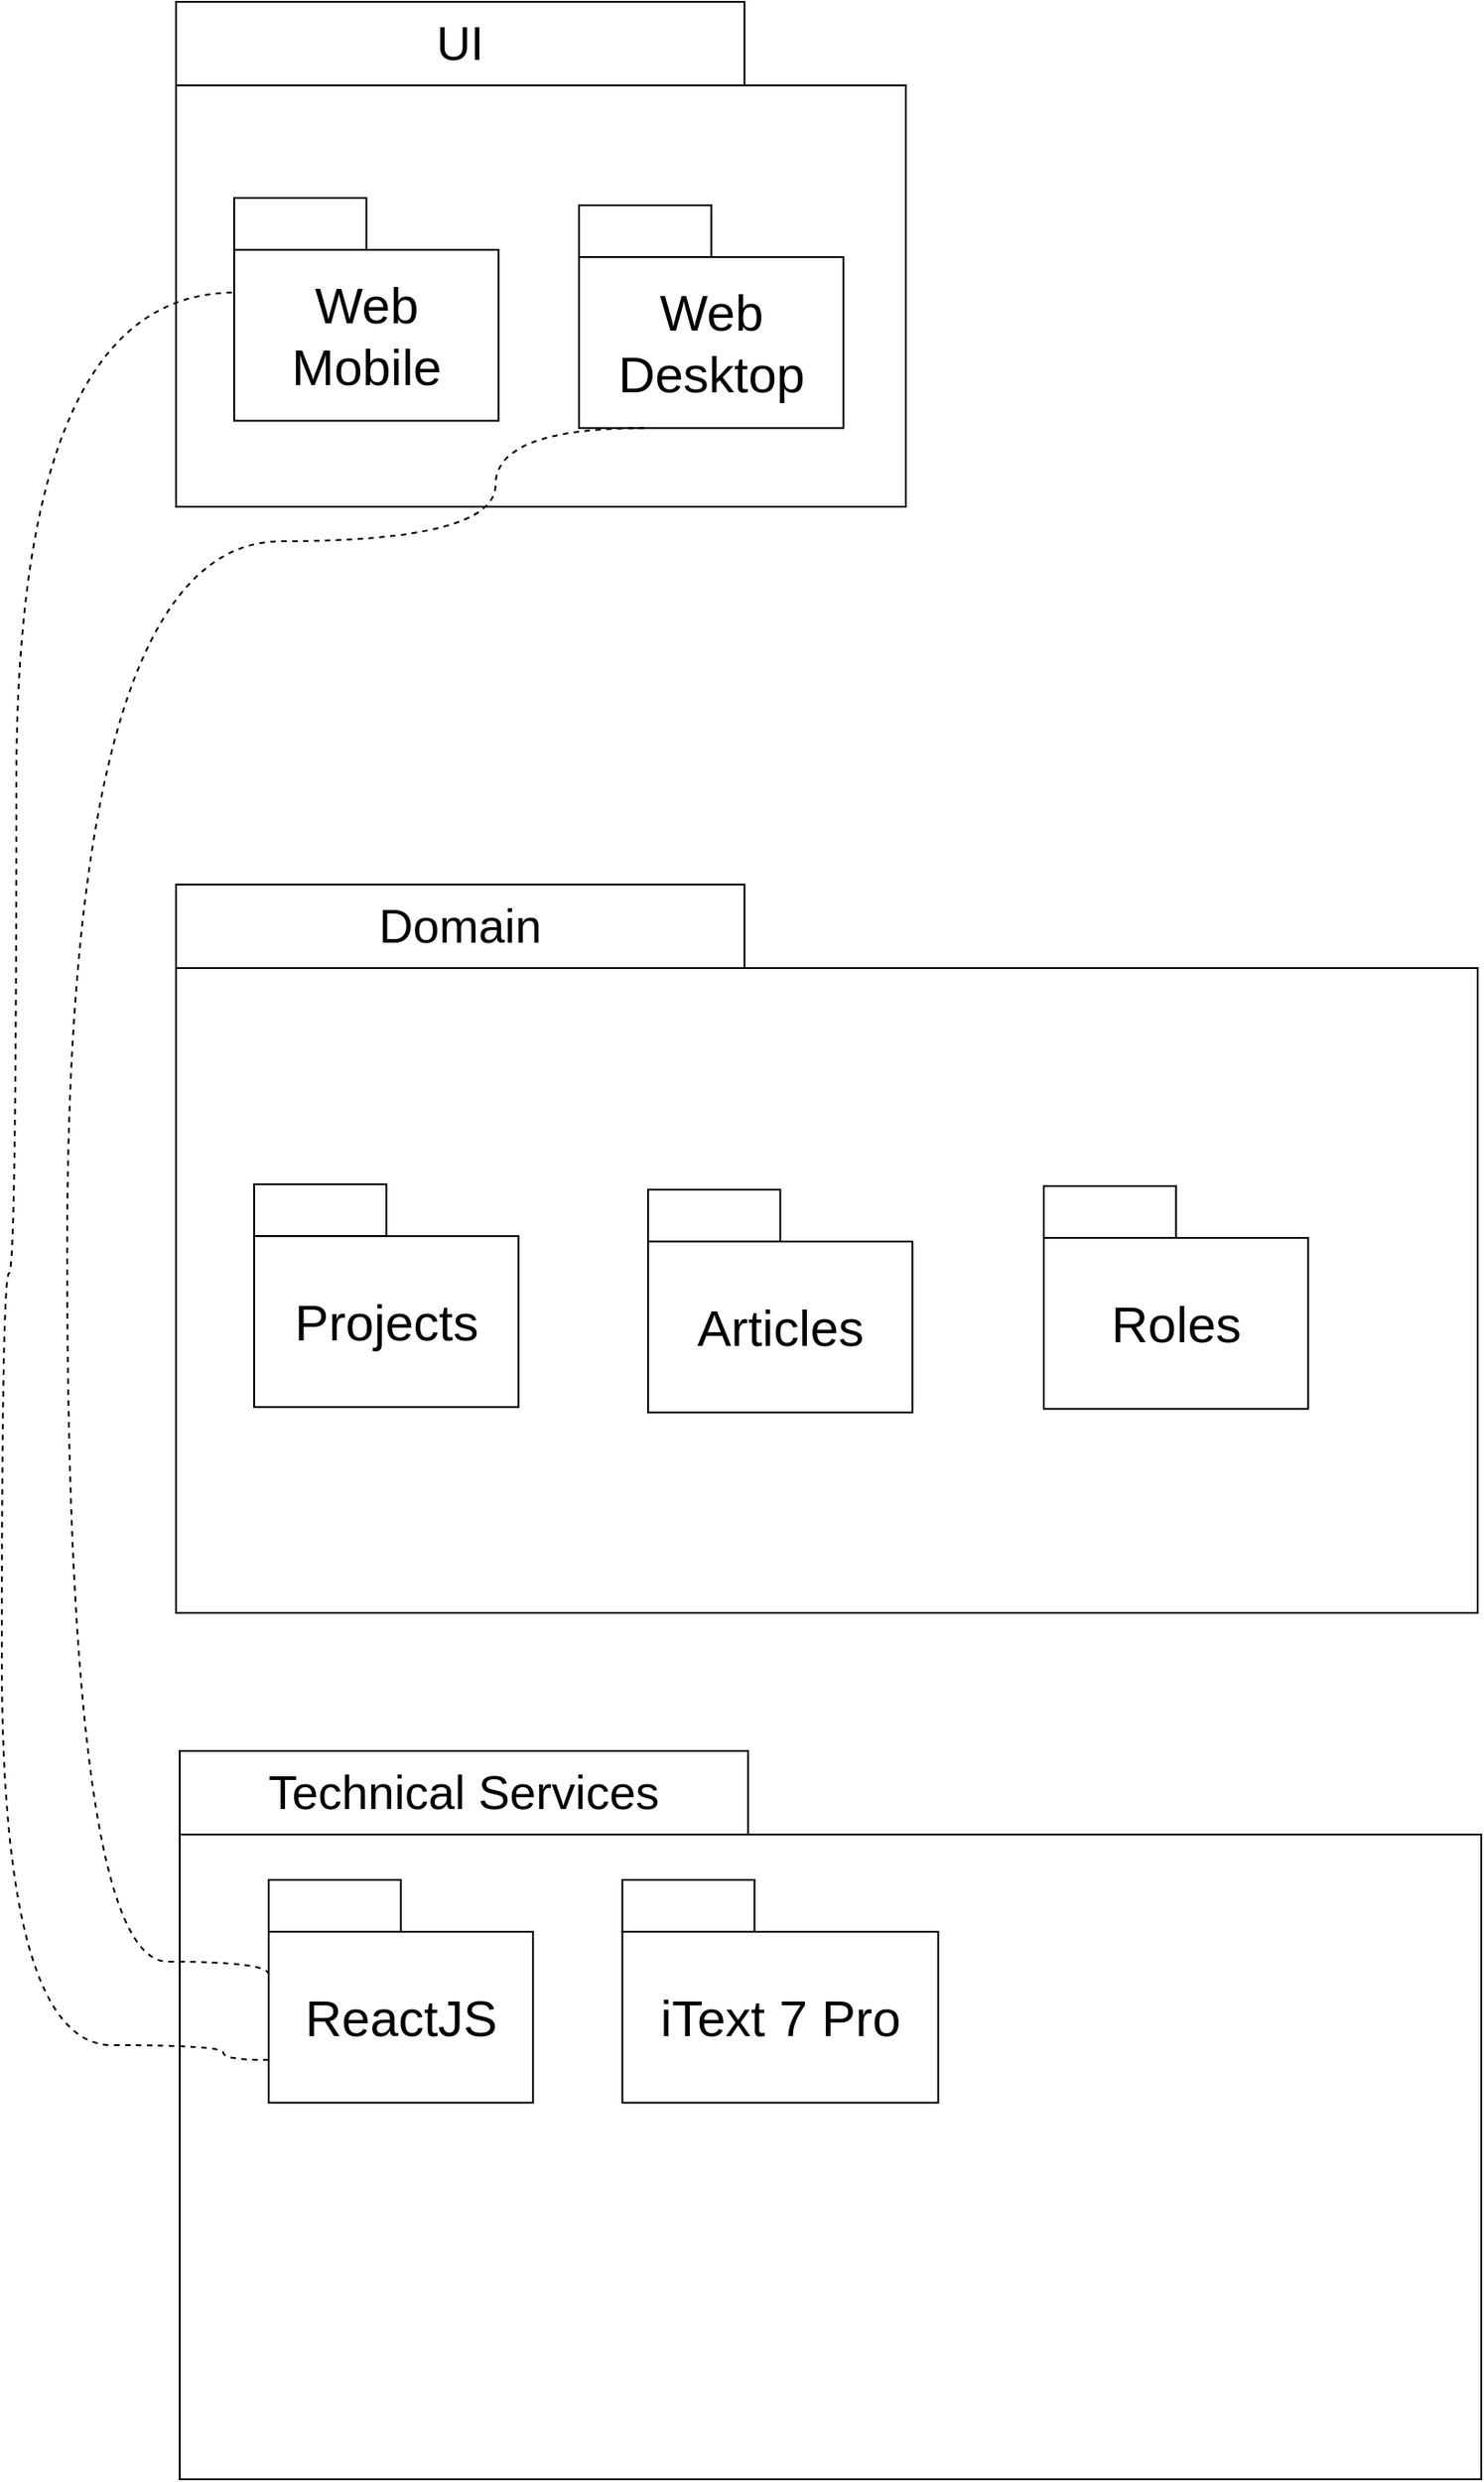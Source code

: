 <mxfile version="12.9.2" type="github">
  <diagram id="XR0y9n0YsO8z8irFNGLb" name="Page-1">
    <mxGraphModel dx="694" dy="492" grid="0" gridSize="10" guides="1" tooltips="1" connect="1" arrows="1" fold="1" page="1" pageScale="1" pageWidth="1169" pageHeight="1654" math="0" shadow="0">
      <root>
        <mxCell id="0" />
        <mxCell id="1" parent="0" />
        <mxCell id="SWEzssCjGssNJbHlLu96-37" value="" style="group" parent="1" vertex="1" connectable="0">
          <mxGeometry x="118" y="531" width="717" height="401" as="geometry" />
        </mxCell>
        <mxCell id="SWEzssCjGssNJbHlLu96-20" value="&lt;font style=&quot;font-size: 26px&quot;&gt;Domain&lt;/font&gt;" style="rounded=0;whiteSpace=wrap;html=1;" parent="SWEzssCjGssNJbHlLu96-37" vertex="1">
          <mxGeometry width="313.128" height="46.004" as="geometry" />
        </mxCell>
        <mxCell id="SWEzssCjGssNJbHlLu96-21" value="" style="rounded=0;whiteSpace=wrap;html=1;" parent="SWEzssCjGssNJbHlLu96-37" vertex="1">
          <mxGeometry y="46" width="717" height="355" as="geometry" />
        </mxCell>
        <mxCell id="SWEzssCjGssNJbHlLu96-34" value="" style="group" parent="SWEzssCjGssNJbHlLu96-37" vertex="1" connectable="0">
          <mxGeometry x="42.995" y="165.003" width="145.641" height="122.677" as="geometry" />
        </mxCell>
        <mxCell id="SWEzssCjGssNJbHlLu96-25" value="" style="group" parent="SWEzssCjGssNJbHlLu96-34" vertex="1" connectable="0">
          <mxGeometry width="145.641" height="122.677" as="geometry" />
        </mxCell>
        <mxCell id="SWEzssCjGssNJbHlLu96-26" value="" style="rounded=0;whiteSpace=wrap;html=1;" parent="SWEzssCjGssNJbHlLu96-25" vertex="1">
          <mxGeometry width="72.821" height="28.576" as="geometry" />
        </mxCell>
        <mxCell id="SWEzssCjGssNJbHlLu96-27" value="&lt;font style=&quot;font-size: 28px&quot;&gt;Projects&lt;/font&gt;" style="rounded=0;whiteSpace=wrap;html=1;" parent="SWEzssCjGssNJbHlLu96-25" vertex="1">
          <mxGeometry y="28.576" width="145.641" height="94.101" as="geometry" />
        </mxCell>
        <mxCell id="SWEzssCjGssNJbHlLu96-33" value="" style="group" parent="SWEzssCjGssNJbHlLu96-37" vertex="1" connectable="0">
          <mxGeometry x="260.003" y="167.996" width="145.641" height="122.677" as="geometry" />
        </mxCell>
        <mxCell id="SWEzssCjGssNJbHlLu96-22" value="" style="group" parent="SWEzssCjGssNJbHlLu96-33" vertex="1" connectable="0">
          <mxGeometry width="145.641" height="122.677" as="geometry" />
        </mxCell>
        <mxCell id="SWEzssCjGssNJbHlLu96-23" value="" style="rounded=0;whiteSpace=wrap;html=1;" parent="SWEzssCjGssNJbHlLu96-22" vertex="1">
          <mxGeometry width="72.821" height="28.576" as="geometry" />
        </mxCell>
        <mxCell id="SWEzssCjGssNJbHlLu96-24" value="&lt;span style=&quot;font-size: 28px&quot;&gt;Articles&lt;/span&gt;" style="rounded=0;whiteSpace=wrap;html=1;" parent="SWEzssCjGssNJbHlLu96-22" vertex="1">
          <mxGeometry y="28.576" width="145.641" height="94.101" as="geometry" />
        </mxCell>
        <mxCell id="SWEzssCjGssNJbHlLu96-18" value="" style="group" parent="1" vertex="1" connectable="0">
          <mxGeometry x="118" y="45" width="568" height="401" as="geometry" />
        </mxCell>
        <mxCell id="SWEzssCjGssNJbHlLu96-1" value="&lt;font style=&quot;font-size: 26px&quot;&gt;UI&lt;/font&gt;" style="rounded=0;whiteSpace=wrap;html=1;" parent="SWEzssCjGssNJbHlLu96-18" vertex="1">
          <mxGeometry width="313.128" height="46.004" as="geometry" />
        </mxCell>
        <mxCell id="SWEzssCjGssNJbHlLu96-2" value="" style="rounded=0;whiteSpace=wrap;html=1;" parent="SWEzssCjGssNJbHlLu96-18" vertex="1">
          <mxGeometry y="46" width="402" height="232" as="geometry" />
        </mxCell>
        <mxCell id="SWEzssCjGssNJbHlLu96-11" value="" style="group" parent="SWEzssCjGssNJbHlLu96-18" vertex="1" connectable="0">
          <mxGeometry x="32.003" y="107.996" width="145.641" height="122.677" as="geometry" />
        </mxCell>
        <mxCell id="SWEzssCjGssNJbHlLu96-9" value="" style="rounded=0;whiteSpace=wrap;html=1;" parent="SWEzssCjGssNJbHlLu96-11" vertex="1">
          <mxGeometry width="72.821" height="28.576" as="geometry" />
        </mxCell>
        <mxCell id="SWEzssCjGssNJbHlLu96-10" value="&lt;font style=&quot;font-size: 28px&quot;&gt;Web&lt;br&gt;Mobile&lt;/font&gt;" style="rounded=0;whiteSpace=wrap;html=1;" parent="SWEzssCjGssNJbHlLu96-11" vertex="1">
          <mxGeometry y="28.576" width="145.641" height="94.101" as="geometry" />
        </mxCell>
        <mxCell id="SWEzssCjGssNJbHlLu96-12" value="" style="group" parent="SWEzssCjGssNJbHlLu96-18" vertex="1" connectable="0">
          <mxGeometry x="222.003" y="112.0" width="145.641" height="122.677" as="geometry" />
        </mxCell>
        <mxCell id="SWEzssCjGssNJbHlLu96-13" value="" style="rounded=0;whiteSpace=wrap;html=1;" parent="SWEzssCjGssNJbHlLu96-12" vertex="1">
          <mxGeometry width="72.821" height="28.576" as="geometry" />
        </mxCell>
        <mxCell id="SWEzssCjGssNJbHlLu96-14" value="&lt;font style=&quot;font-size: 28px&quot;&gt;Web&lt;br&gt;Desktop&lt;/font&gt;" style="rounded=0;whiteSpace=wrap;html=1;" parent="SWEzssCjGssNJbHlLu96-12" vertex="1">
          <mxGeometry y="28.576" width="145.641" height="94.101" as="geometry" />
        </mxCell>
        <mxCell id="SWEzssCjGssNJbHlLu96-35" value="" style="group" parent="1" vertex="1" connectable="0">
          <mxGeometry x="596.003" y="697.0" width="145.641" height="122.677" as="geometry" />
        </mxCell>
        <mxCell id="SWEzssCjGssNJbHlLu96-29" value="" style="rounded=0;whiteSpace=wrap;html=1;" parent="SWEzssCjGssNJbHlLu96-35" vertex="1">
          <mxGeometry width="72.821" height="28.576" as="geometry" />
        </mxCell>
        <mxCell id="SWEzssCjGssNJbHlLu96-30" value="&lt;span style=&quot;font-size: 28px&quot;&gt;Roles&lt;/span&gt;" style="rounded=0;whiteSpace=wrap;html=1;" parent="SWEzssCjGssNJbHlLu96-35" vertex="1">
          <mxGeometry y="28.576" width="145.641" height="94.101" as="geometry" />
        </mxCell>
        <mxCell id="SWEzssCjGssNJbHlLu96-38" value="" style="group" parent="1" vertex="1" connectable="0">
          <mxGeometry x="120" y="1008" width="717" height="401" as="geometry" />
        </mxCell>
        <mxCell id="SWEzssCjGssNJbHlLu96-39" value="&lt;font style=&quot;font-size: 26px&quot;&gt;Technical Services&lt;/font&gt;" style="rounded=0;whiteSpace=wrap;html=1;" parent="SWEzssCjGssNJbHlLu96-38" vertex="1">
          <mxGeometry width="313.128" height="46.004" as="geometry" />
        </mxCell>
        <mxCell id="SWEzssCjGssNJbHlLu96-40" value="" style="rounded=0;whiteSpace=wrap;html=1;" parent="SWEzssCjGssNJbHlLu96-38" vertex="1">
          <mxGeometry y="46" width="717" height="355" as="geometry" />
        </mxCell>
        <mxCell id="jGPwm0OMli76xF5lFWqk-1" value="" style="group" vertex="1" connectable="0" parent="SWEzssCjGssNJbHlLu96-38">
          <mxGeometry x="48.995" y="71.003" width="145.641" height="122.677" as="geometry" />
        </mxCell>
        <mxCell id="SWEzssCjGssNJbHlLu96-6" value="" style="group" parent="jGPwm0OMli76xF5lFWqk-1" vertex="1" connectable="0">
          <mxGeometry width="145.641" height="122.677" as="geometry" />
        </mxCell>
        <mxCell id="SWEzssCjGssNJbHlLu96-3" value="" style="rounded=0;whiteSpace=wrap;html=1;" parent="SWEzssCjGssNJbHlLu96-6" vertex="1">
          <mxGeometry width="72.821" height="28.576" as="geometry" />
        </mxCell>
        <mxCell id="SWEzssCjGssNJbHlLu96-4" value="&lt;font style=&quot;font-size: 28px&quot;&gt;ReactJS&lt;/font&gt;" style="rounded=0;whiteSpace=wrap;html=1;" parent="SWEzssCjGssNJbHlLu96-6" vertex="1">
          <mxGeometry y="28.576" width="145.641" height="94.101" as="geometry" />
        </mxCell>
        <mxCell id="jGPwm0OMli76xF5lFWqk-4" value="" style="group" vertex="1" connectable="0" parent="SWEzssCjGssNJbHlLu96-38">
          <mxGeometry x="243.825" y="71.003" width="174" height="122.68" as="geometry" />
        </mxCell>
        <mxCell id="jGPwm0OMli76xF5lFWqk-5" value="" style="group" vertex="1" connectable="0" parent="jGPwm0OMli76xF5lFWqk-4">
          <mxGeometry width="174" height="122.68" as="geometry" />
        </mxCell>
        <mxCell id="jGPwm0OMli76xF5lFWqk-6" value="" style="rounded=0;whiteSpace=wrap;html=1;" vertex="1" parent="jGPwm0OMli76xF5lFWqk-5">
          <mxGeometry width="72.821" height="28.576" as="geometry" />
        </mxCell>
        <mxCell id="jGPwm0OMli76xF5lFWqk-7" value="&lt;font style=&quot;font-size: 28px&quot;&gt;iText 7 Pro&lt;/font&gt;" style="rounded=0;whiteSpace=wrap;html=1;" vertex="1" parent="jGPwm0OMli76xF5lFWqk-5">
          <mxGeometry y="28.58" width="174" height="94.1" as="geometry" />
        </mxCell>
        <mxCell id="SWEzssCjGssNJbHlLu96-16" value="" style="endArrow=none;dashed=1;html=1;exitX=0;exitY=0.75;exitDx=0;exitDy=0;entryX=0;entryY=0.25;entryDx=0;entryDy=0;edgeStyle=orthogonalEdgeStyle;curved=1;" parent="1" source="SWEzssCjGssNJbHlLu96-4" target="SWEzssCjGssNJbHlLu96-10" edge="1">
          <mxGeometry width="50" height="50" relative="1" as="geometry">
            <mxPoint x="435.313" y="209.512" as="sourcePoint" />
            <mxPoint x="471.723" y="171.176" as="targetPoint" />
            <Array as="points">
              <mxPoint x="144" y="1178" />
              <mxPoint x="144" y="1170" />
              <mxPoint x="22" y="1170" />
              <mxPoint x="22" y="745" />
              <mxPoint x="30" y="745" />
              <mxPoint x="30" y="205" />
            </Array>
          </mxGeometry>
        </mxCell>
        <mxCell id="SWEzssCjGssNJbHlLu96-17" value="" style="endArrow=none;dashed=1;html=1;exitX=0;exitY=0.25;exitDx=0;exitDy=0;entryX=0.25;entryY=1;entryDx=0;entryDy=0;edgeStyle=orthogonalEdgeStyle;curved=1;" parent="1" source="SWEzssCjGssNJbHlLu96-4" target="SWEzssCjGssNJbHlLu96-14" edge="1">
          <mxGeometry width="50" height="50" relative="1" as="geometry">
            <mxPoint x="299.138" y="281.932" as="sourcePoint" />
            <mxPoint x="479.005" y="195.675" as="targetPoint" />
            <Array as="points">
              <mxPoint x="169" y="1124" />
              <mxPoint x="58" y="1124" />
              <mxPoint x="58" y="342" />
              <mxPoint x="294" y="342" />
              <mxPoint x="294" y="280" />
            </Array>
          </mxGeometry>
        </mxCell>
      </root>
    </mxGraphModel>
  </diagram>
</mxfile>
